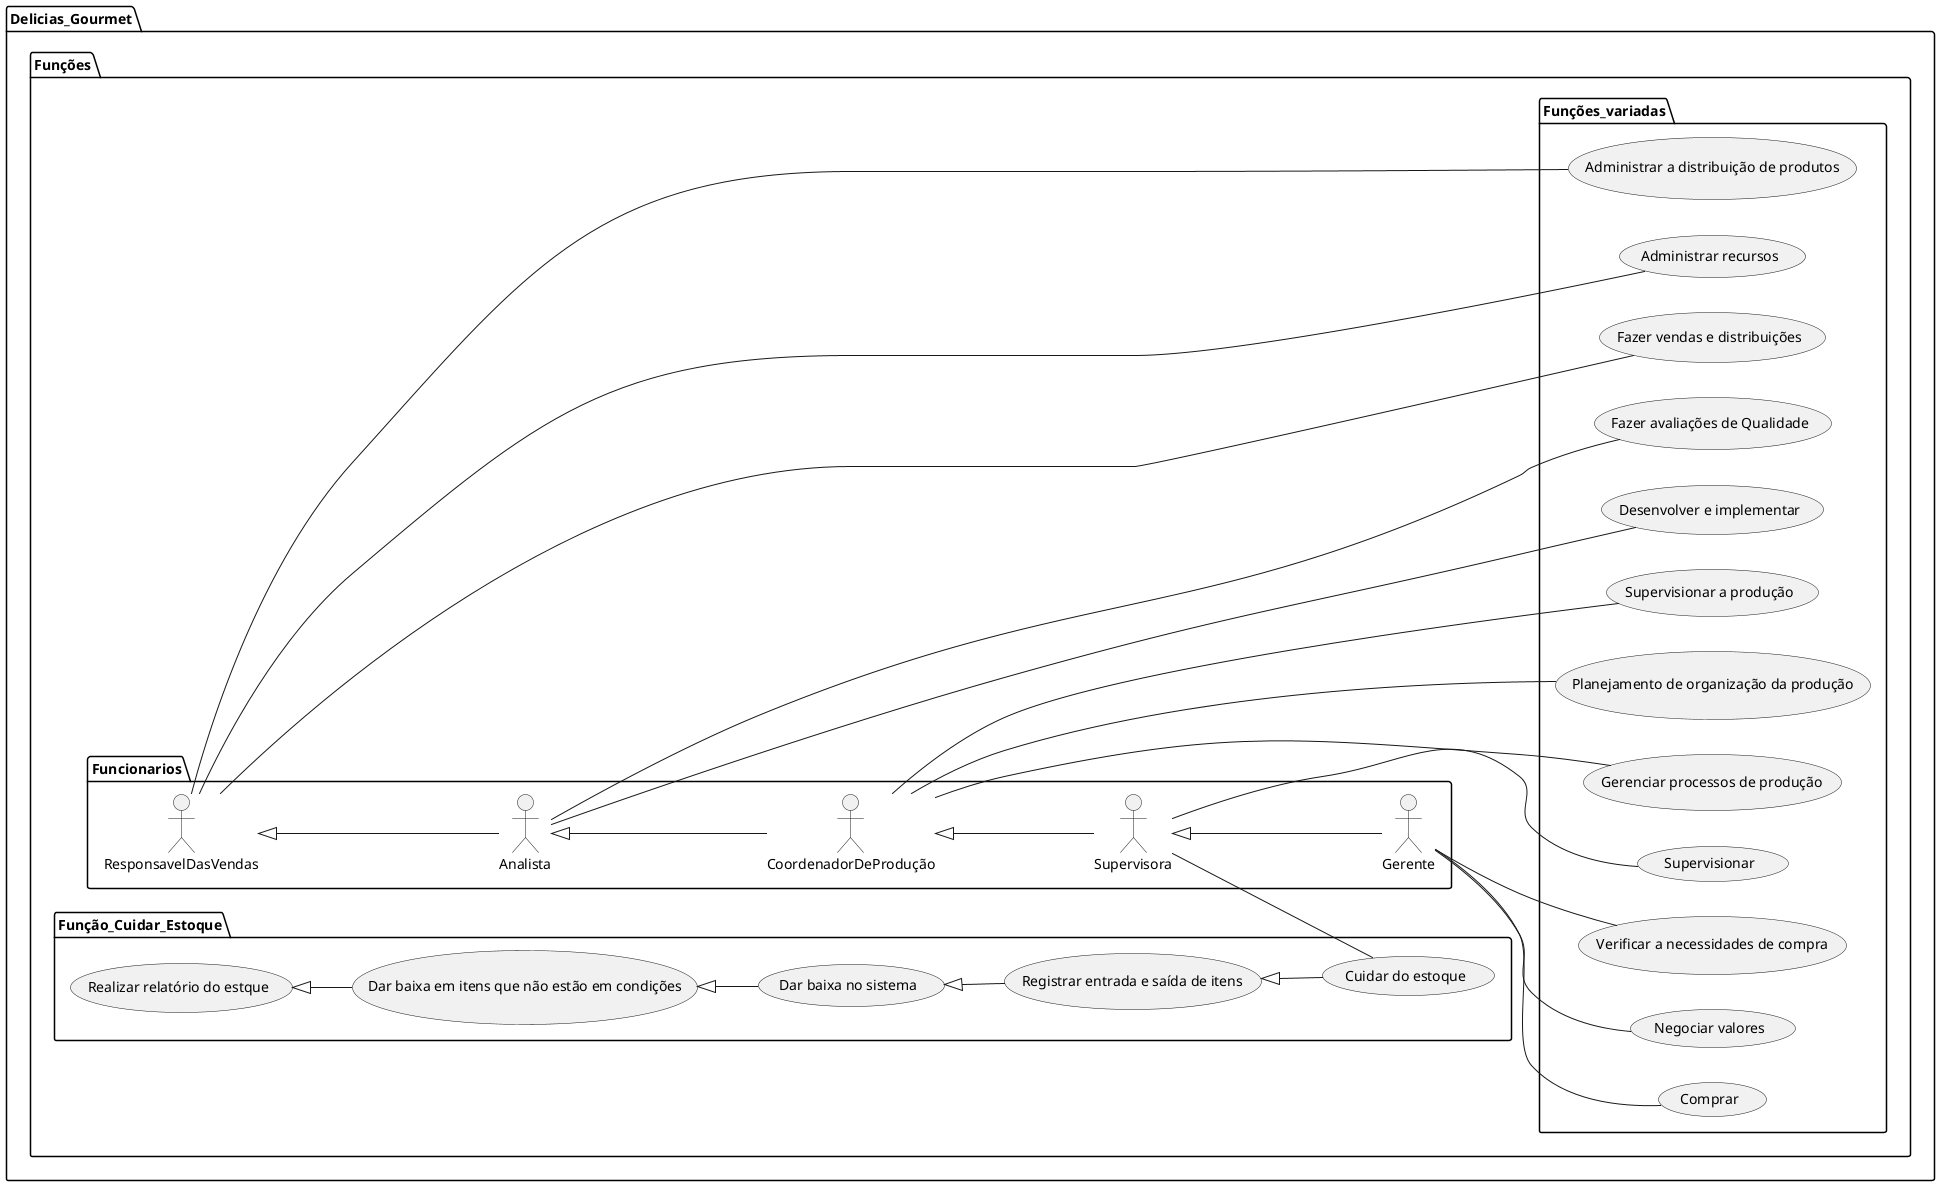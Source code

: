 @startuml
/'Aluno: Henrique Paini/'
/'Caso de uso Delicias Gourmet
'/

left to right direction

 package Delicias_Gourmet{

package Funções {
  package Funcionarios {
  
  actor Gerente as Ger
  actor Supervisora as Su
  actor CoordenadorDeProdução as Coo
  actor Analista as AQ
  actor ResponsavelDasVendas as RVD
  
}
  package Função_Cuidar_Estoque {
     usecase "Cuidar do estoque" as UC5
     usecase "Registrar entrada e saída de itens" as UC14
     usecase "Dar baixa no sistema" as UC15
     usecase "Dar baixa em itens que não estão em condições" as UC16
     usecase "Realizar relatório do estque" as UC17
    
  }
  package Funções_variadas{
  usecase "Verificar a necessidades de compra" as UC1
  usecase "Gerenciar processos de produção" as UC8
  usecase "Planejamento de organização da produção" as UC6
  usecase "Supervisionar" as UC4
  usecase "Supervisionar a produção" as UC7
  usecase "Desenvolver e implementar" as UC9
  usecase "Fazer avaliações de Qualidade" as UC10
  usecase "Fazer vendas e distribuições" as UC11
  usecase "Administrar recursos" as UC12
  usecase "Negociar valores" as UC2
  usecase "Comprar" as UC3
  usecase "Administrar a distribuição de produtos" as UC13
}
}
  UC14 <|-- UC5
  UC15 <|-- UC14
  UC16 <|-- UC15
  UC17 <|-- UC16
  (Ger)--(UC1)
  (Ger)--(UC2)
  (Ger)--(UC3)
  (Su)--(UC4)
  (Su)--(UC5)
  (Coo)--(UC6)
  (Coo)--(UC7)
  (Coo)--(UC8)
  (AQ) -- (UC9)
  (AQ) -- (UC10)
  (RVD) -- (UC11)
  (RVD) -- (UC12)
  (RVD) -- (UC13)
  

}


RVD <|-- AQ
AQ <|-- Coo
Coo <|-- Su
Su <|-- Ger
@enduml
